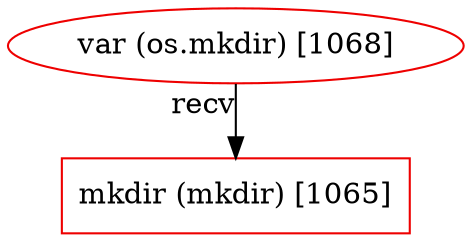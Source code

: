digraph G {
  1065 [ metadata="" color="red2" shape="box" label="mkdir (mkdir) [1065]" ];
  1068 [ metadata="" color="red2" shape="ellipse" label="var (os.mkdir) [1068]" ];
  1068 -> 1065 [ from_closure="false" xlabel="recv" ];
}
